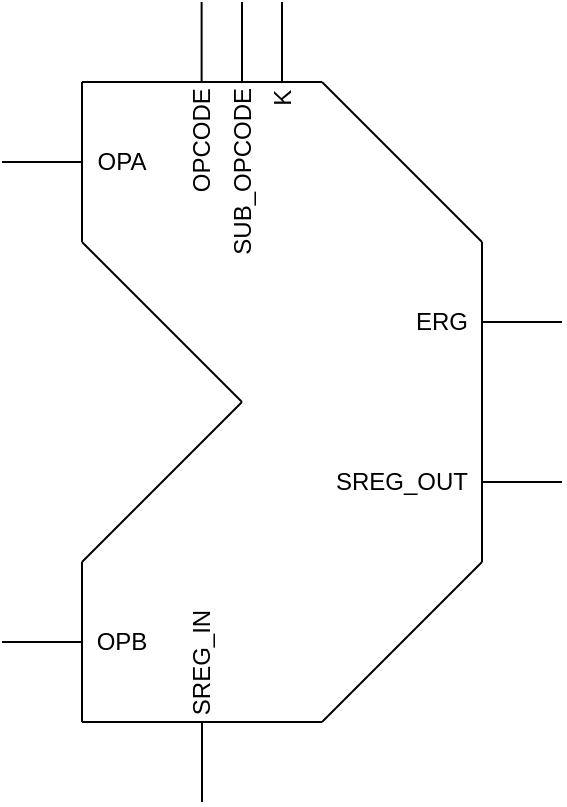 <mxfile version="22.0.3" type="device">
  <diagram name="Seite-1" id="93TVLc7L8p7bn_QIPQ8A">
    <mxGraphModel dx="384" dy="591" grid="1" gridSize="10" guides="1" tooltips="1" connect="1" arrows="1" fold="1" page="0" pageScale="1" pageWidth="827" pageHeight="1169" math="0" shadow="0">
      <root>
        <mxCell id="0" />
        <mxCell id="1" parent="0" />
        <mxCell id="yOW1kEfPnBqJR3KdV8Px-55" value="" style="group" vertex="1" connectable="0" parent="1">
          <mxGeometry x="520" y="320" width="280" height="400" as="geometry" />
        </mxCell>
        <mxCell id="yOW1kEfPnBqJR3KdV8Px-1" value="" style="endArrow=none;html=1;rounded=0;" edge="1" parent="yOW1kEfPnBqJR3KdV8Px-55">
          <mxGeometry width="50" height="50" relative="1" as="geometry">
            <mxPoint x="40" y="120" as="sourcePoint" />
            <mxPoint x="40" y="40" as="targetPoint" />
          </mxGeometry>
        </mxCell>
        <mxCell id="yOW1kEfPnBqJR3KdV8Px-2" value="" style="endArrow=none;html=1;rounded=0;" edge="1" parent="yOW1kEfPnBqJR3KdV8Px-55">
          <mxGeometry width="50" height="50" relative="1" as="geometry">
            <mxPoint x="40" y="360" as="sourcePoint" />
            <mxPoint x="40" y="280" as="targetPoint" />
          </mxGeometry>
        </mxCell>
        <mxCell id="yOW1kEfPnBqJR3KdV8Px-3" value="" style="endArrow=none;html=1;rounded=0;" edge="1" parent="yOW1kEfPnBqJR3KdV8Px-55">
          <mxGeometry width="50" height="50" relative="1" as="geometry">
            <mxPoint x="160" y="40" as="sourcePoint" />
            <mxPoint x="40" y="40" as="targetPoint" />
          </mxGeometry>
        </mxCell>
        <mxCell id="yOW1kEfPnBqJR3KdV8Px-4" value="" style="endArrow=none;html=1;rounded=0;" edge="1" parent="yOW1kEfPnBqJR3KdV8Px-55">
          <mxGeometry width="50" height="50" relative="1" as="geometry">
            <mxPoint x="40" y="120" as="sourcePoint" />
            <mxPoint x="120" y="200" as="targetPoint" />
          </mxGeometry>
        </mxCell>
        <mxCell id="yOW1kEfPnBqJR3KdV8Px-5" value="" style="endArrow=none;html=1;rounded=0;" edge="1" parent="yOW1kEfPnBqJR3KdV8Px-55">
          <mxGeometry width="50" height="50" relative="1" as="geometry">
            <mxPoint x="40" y="280" as="sourcePoint" />
            <mxPoint x="120" y="200" as="targetPoint" />
          </mxGeometry>
        </mxCell>
        <mxCell id="yOW1kEfPnBqJR3KdV8Px-6" value="" style="endArrow=none;html=1;rounded=0;" edge="1" parent="yOW1kEfPnBqJR3KdV8Px-55">
          <mxGeometry width="50" height="50" relative="1" as="geometry">
            <mxPoint x="160" y="360" as="sourcePoint" />
            <mxPoint x="40" y="360" as="targetPoint" />
          </mxGeometry>
        </mxCell>
        <mxCell id="yOW1kEfPnBqJR3KdV8Px-7" value="" style="endArrow=none;html=1;rounded=0;" edge="1" parent="yOW1kEfPnBqJR3KdV8Px-55">
          <mxGeometry width="50" height="50" relative="1" as="geometry">
            <mxPoint x="240" y="280" as="sourcePoint" />
            <mxPoint x="240" y="120" as="targetPoint" />
          </mxGeometry>
        </mxCell>
        <mxCell id="yOW1kEfPnBqJR3KdV8Px-8" value="" style="endArrow=none;html=1;rounded=0;" edge="1" parent="yOW1kEfPnBqJR3KdV8Px-55">
          <mxGeometry width="50" height="50" relative="1" as="geometry">
            <mxPoint x="160" y="40" as="sourcePoint" />
            <mxPoint x="240" y="120" as="targetPoint" />
          </mxGeometry>
        </mxCell>
        <mxCell id="yOW1kEfPnBqJR3KdV8Px-9" value="" style="endArrow=none;html=1;rounded=0;" edge="1" parent="yOW1kEfPnBqJR3KdV8Px-55">
          <mxGeometry width="50" height="50" relative="1" as="geometry">
            <mxPoint x="240" y="280" as="sourcePoint" />
            <mxPoint x="160" y="360" as="targetPoint" />
          </mxGeometry>
        </mxCell>
        <mxCell id="yOW1kEfPnBqJR3KdV8Px-11" value="" style="endArrow=none;html=1;rounded=0;" edge="1" parent="yOW1kEfPnBqJR3KdV8Px-55">
          <mxGeometry width="50" height="50" relative="1" as="geometry">
            <mxPoint x="40" y="80" as="sourcePoint" />
            <mxPoint y="80" as="targetPoint" />
          </mxGeometry>
        </mxCell>
        <mxCell id="yOW1kEfPnBqJR3KdV8Px-12" value="" style="endArrow=none;html=1;rounded=0;" edge="1" parent="yOW1kEfPnBqJR3KdV8Px-55">
          <mxGeometry width="50" height="50" relative="1" as="geometry">
            <mxPoint x="40" y="320" as="sourcePoint" />
            <mxPoint y="320" as="targetPoint" />
          </mxGeometry>
        </mxCell>
        <mxCell id="yOW1kEfPnBqJR3KdV8Px-13" value="" style="endArrow=none;html=1;rounded=0;" edge="1" parent="yOW1kEfPnBqJR3KdV8Px-55">
          <mxGeometry width="50" height="50" relative="1" as="geometry">
            <mxPoint x="280" y="160" as="sourcePoint" />
            <mxPoint x="240" y="160" as="targetPoint" />
          </mxGeometry>
        </mxCell>
        <mxCell id="yOW1kEfPnBqJR3KdV8Px-14" value="" style="endArrow=none;html=1;rounded=0;" edge="1" parent="yOW1kEfPnBqJR3KdV8Px-55">
          <mxGeometry width="50" height="50" relative="1" as="geometry">
            <mxPoint x="99.81" as="sourcePoint" />
            <mxPoint x="99.81" y="40" as="targetPoint" />
          </mxGeometry>
        </mxCell>
        <mxCell id="yOW1kEfPnBqJR3KdV8Px-16" value="OPA" style="text;html=1;strokeColor=none;fillColor=none;align=center;verticalAlign=middle;whiteSpace=wrap;rounded=0;" vertex="1" parent="yOW1kEfPnBqJR3KdV8Px-55">
          <mxGeometry x="40" y="70" width="40" height="20" as="geometry" />
        </mxCell>
        <mxCell id="yOW1kEfPnBqJR3KdV8Px-17" value="OPB" style="text;html=1;strokeColor=none;fillColor=none;align=center;verticalAlign=middle;whiteSpace=wrap;rounded=0;" vertex="1" parent="yOW1kEfPnBqJR3KdV8Px-55">
          <mxGeometry x="40" y="310" width="40" height="20" as="geometry" />
        </mxCell>
        <mxCell id="yOW1kEfPnBqJR3KdV8Px-18" value="" style="endArrow=none;html=1;rounded=0;" edge="1" parent="yOW1kEfPnBqJR3KdV8Px-55">
          <mxGeometry width="50" height="50" relative="1" as="geometry">
            <mxPoint x="120" as="sourcePoint" />
            <mxPoint x="120" y="40" as="targetPoint" />
          </mxGeometry>
        </mxCell>
        <mxCell id="yOW1kEfPnBqJR3KdV8Px-19" value="" style="endArrow=none;html=1;rounded=0;" edge="1" parent="yOW1kEfPnBqJR3KdV8Px-55">
          <mxGeometry width="50" height="50" relative="1" as="geometry">
            <mxPoint x="140" as="sourcePoint" />
            <mxPoint x="140" y="40" as="targetPoint" />
          </mxGeometry>
        </mxCell>
        <mxCell id="yOW1kEfPnBqJR3KdV8Px-20" value="" style="endArrow=none;html=1;rounded=0;" edge="1" parent="yOW1kEfPnBqJR3KdV8Px-55">
          <mxGeometry width="50" height="50" relative="1" as="geometry">
            <mxPoint x="100" y="360" as="sourcePoint" />
            <mxPoint x="100" y="400" as="targetPoint" />
          </mxGeometry>
        </mxCell>
        <mxCell id="yOW1kEfPnBqJR3KdV8Px-21" value="" style="endArrow=none;html=1;rounded=0;" edge="1" parent="yOW1kEfPnBqJR3KdV8Px-55">
          <mxGeometry width="50" height="50" relative="1" as="geometry">
            <mxPoint x="280" y="240" as="sourcePoint" />
            <mxPoint x="240" y="240" as="targetPoint" />
          </mxGeometry>
        </mxCell>
        <mxCell id="yOW1kEfPnBqJR3KdV8Px-22" value="&lt;font style=&quot;font-size: 12px;&quot;&gt;OPCODE&lt;/font&gt;" style="text;html=1;strokeColor=none;fillColor=none;align=center;verticalAlign=bottom;whiteSpace=wrap;rounded=0;rotation=270;spacing=0;" vertex="1" parent="yOW1kEfPnBqJR3KdV8Px-55">
          <mxGeometry x="87" y="63.86" width="30" height="11.25" as="geometry" />
        </mxCell>
        <mxCell id="yOW1kEfPnBqJR3KdV8Px-24" value="&lt;font style=&quot;font-size: 12px;&quot;&gt;SUB_OPCODE&lt;/font&gt;" style="text;html=1;strokeColor=none;fillColor=none;align=center;verticalAlign=bottom;whiteSpace=wrap;rounded=0;rotation=270;spacing=0;" vertex="1" parent="yOW1kEfPnBqJR3KdV8Px-55">
          <mxGeometry x="97" y="74.38" width="40" height="20.3" as="geometry" />
        </mxCell>
        <mxCell id="yOW1kEfPnBqJR3KdV8Px-25" value="&lt;font style=&quot;font-size: 12px;&quot;&gt;K&lt;/font&gt;" style="text;html=1;strokeColor=none;fillColor=none;align=center;verticalAlign=bottom;whiteSpace=wrap;rounded=0;rotation=270;spacing=0;spacingBottom=2;" vertex="1" parent="yOW1kEfPnBqJR3KdV8Px-55">
          <mxGeometry x="142" y="43" width="5" height="9.86" as="geometry" />
        </mxCell>
        <mxCell id="yOW1kEfPnBqJR3KdV8Px-26" value="&lt;font style=&quot;font-size: 12px;&quot;&gt;SREG_IN&lt;/font&gt;" style="text;html=1;strokeColor=none;fillColor=none;align=center;verticalAlign=bottom;whiteSpace=wrap;rounded=0;rotation=270;spacing=0;" vertex="1" parent="yOW1kEfPnBqJR3KdV8Px-55">
          <mxGeometry x="86" y="325" width="30" height="11.25" as="geometry" />
        </mxCell>
        <mxCell id="yOW1kEfPnBqJR3KdV8Px-28" value="ERG" style="text;html=1;strokeColor=none;fillColor=none;align=center;verticalAlign=middle;whiteSpace=wrap;rounded=0;" vertex="1" parent="yOW1kEfPnBqJR3KdV8Px-55">
          <mxGeometry x="200" y="150" width="40" height="20" as="geometry" />
        </mxCell>
        <mxCell id="yOW1kEfPnBqJR3KdV8Px-29" value="SREG_OUT" style="text;html=1;strokeColor=none;fillColor=none;align=center;verticalAlign=middle;whiteSpace=wrap;rounded=0;" vertex="1" parent="yOW1kEfPnBqJR3KdV8Px-55">
          <mxGeometry x="160" y="230" width="80" height="20" as="geometry" />
        </mxCell>
      </root>
    </mxGraphModel>
  </diagram>
</mxfile>
